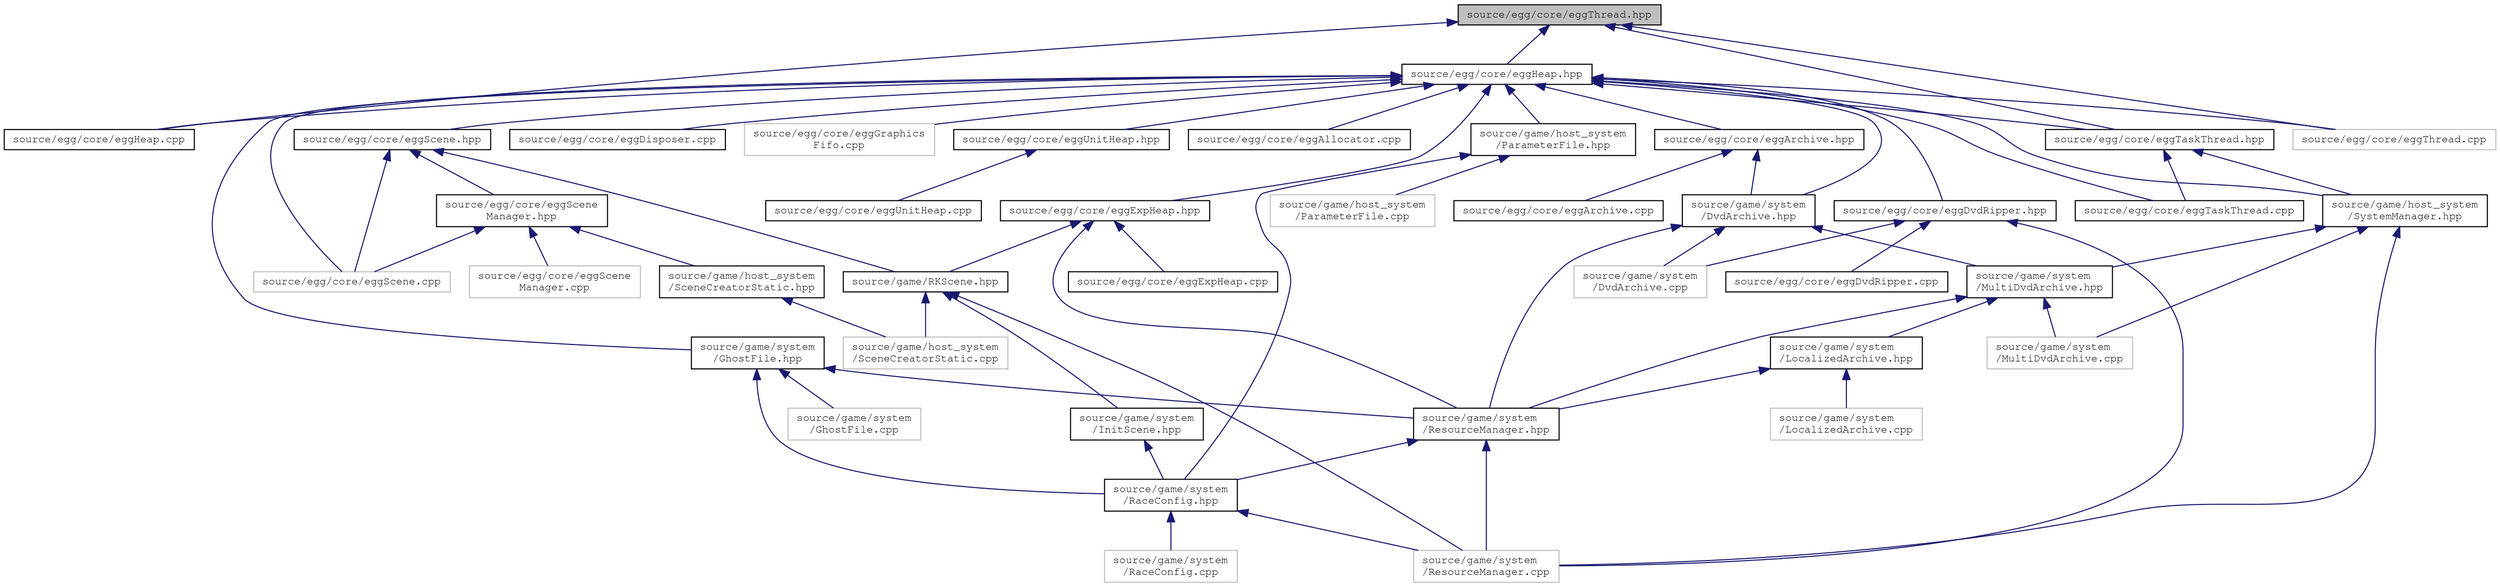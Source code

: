 digraph "source/egg/core/eggThread.hpp"
{
 // LATEX_PDF_SIZE
  edge [fontname="FreeMono",fontsize="10",labelfontname="FreeMono",labelfontsize="10"];
  node [fontname="FreeMono",fontsize="10",shape=record];
  Node1 [label="source/egg/core/eggThread.hpp",height=0.2,width=0.4,color="black", fillcolor="grey75", style="filled", fontcolor="black",tooltip="Thread class for extending."];
  Node1 -> Node2 [dir="back",color="midnightblue",fontsize="10",style="solid",fontname="FreeMono"];
  Node2 [label="source/egg/core/eggHeap.cpp",height=0.2,width=0.4,color="black", fillcolor="white", style="filled",URL="$egg_heap_8cpp.html",tooltip="Heap implementations."];
  Node1 -> Node3 [dir="back",color="midnightblue",fontsize="10",style="solid",fontname="FreeMono"];
  Node3 [label="source/egg/core/eggHeap.hpp",height=0.2,width=0.4,color="black", fillcolor="white", style="filled",URL="$egg_heap_8hpp.html",tooltip="Base Heap class."];
  Node3 -> Node4 [dir="back",color="midnightblue",fontsize="10",style="solid",fontname="FreeMono"];
  Node4 [label="source/egg/core/eggAllocator.cpp",height=0.2,width=0.4,color="black", fillcolor="white", style="filled",URL="$egg_allocator_8cpp.html",tooltip="Implementation for the allocator wrapper."];
  Node3 -> Node5 [dir="back",color="midnightblue",fontsize="10",style="solid",fontname="FreeMono"];
  Node5 [label="source/egg/core/eggArchive.hpp",height=0.2,width=0.4,color="black", fillcolor="white", style="filled",URL="$egg_archive_8hpp.html",tooltip="A read-only view of a \"dolphin archive\" .arc file."];
  Node5 -> Node6 [dir="back",color="midnightblue",fontsize="10",style="solid",fontname="FreeMono"];
  Node6 [label="source/egg/core/eggArchive.cpp",height=0.2,width=0.4,color="black", fillcolor="white", style="filled",URL="$egg_archive_8cpp.html",tooltip="TODO."];
  Node5 -> Node7 [dir="back",color="midnightblue",fontsize="10",style="solid",fontname="FreeMono"];
  Node7 [label="source/game/system\l/DvdArchive.hpp",height=0.2,width=0.4,color="black", fillcolor="white", style="filled",URL="$_dvd_archive_8hpp_source.html",tooltip=" "];
  Node7 -> Node8 [dir="back",color="midnightblue",fontsize="10",style="solid",fontname="FreeMono"];
  Node8 [label="source/game/system\l/DvdArchive.cpp",height=0.2,width=0.4,color="grey75", fillcolor="white", style="filled",tooltip=" "];
  Node7 -> Node9 [dir="back",color="midnightblue",fontsize="10",style="solid",fontname="FreeMono"];
  Node9 [label="source/game/system\l/MultiDvdArchive.hpp",height=0.2,width=0.4,color="black", fillcolor="white", style="filled",URL="$_multi_dvd_archive_8hpp_source.html",tooltip=" "];
  Node9 -> Node10 [dir="back",color="midnightblue",fontsize="10",style="solid",fontname="FreeMono"];
  Node10 [label="source/game/system\l/LocalizedArchive.hpp",height=0.2,width=0.4,color="black", fillcolor="white", style="filled",URL="$_localized_archive_8hpp_source.html",tooltip=" "];
  Node10 -> Node11 [dir="back",color="midnightblue",fontsize="10",style="solid",fontname="FreeMono"];
  Node11 [label="source/game/system\l/LocalizedArchive.cpp",height=0.2,width=0.4,color="grey75", fillcolor="white", style="filled",tooltip=" "];
  Node10 -> Node12 [dir="back",color="midnightblue",fontsize="10",style="solid",fontname="FreeMono"];
  Node12 [label="source/game/system\l/ResourceManager.hpp",height=0.2,width=0.4,color="black", fillcolor="white", style="filled",URL="$_resource_manager_8hpp_source.html",tooltip=" "];
  Node12 -> Node13 [dir="back",color="midnightblue",fontsize="10",style="solid",fontname="FreeMono"];
  Node13 [label="source/game/system\l/RaceConfig.hpp",height=0.2,width=0.4,color="black", fillcolor="white", style="filled",URL="$_race_config_8hpp_source.html",tooltip=" "];
  Node13 -> Node14 [dir="back",color="midnightblue",fontsize="10",style="solid",fontname="FreeMono"];
  Node14 [label="source/game/system\l/RaceConfig.cpp",height=0.2,width=0.4,color="grey75", fillcolor="white", style="filled",tooltip=" "];
  Node13 -> Node15 [dir="back",color="midnightblue",fontsize="10",style="solid",fontname="FreeMono"];
  Node15 [label="source/game/system\l/ResourceManager.cpp",height=0.2,width=0.4,color="grey75", fillcolor="white", style="filled",tooltip=" "];
  Node12 -> Node15 [dir="back",color="midnightblue",fontsize="10",style="solid",fontname="FreeMono"];
  Node9 -> Node16 [dir="back",color="midnightblue",fontsize="10",style="solid",fontname="FreeMono"];
  Node16 [label="source/game/system\l/MultiDvdArchive.cpp",height=0.2,width=0.4,color="grey75", fillcolor="white", style="filled",tooltip=" "];
  Node9 -> Node12 [dir="back",color="midnightblue",fontsize="10",style="solid",fontname="FreeMono"];
  Node7 -> Node12 [dir="back",color="midnightblue",fontsize="10",style="solid",fontname="FreeMono"];
  Node3 -> Node17 [dir="back",color="midnightblue",fontsize="10",style="solid",fontname="FreeMono"];
  Node17 [label="source/egg/core/eggDisposer.cpp",height=0.2,width=0.4,color="black", fillcolor="white", style="filled",URL="$egg_disposer_8cpp.html",tooltip="Disposer implementations."];
  Node3 -> Node18 [dir="back",color="midnightblue",fontsize="10",style="solid",fontname="FreeMono"];
  Node18 [label="source/egg/core/eggDvdRipper.hpp",height=0.2,width=0.4,color="black", fillcolor="white", style="filled",URL="$egg_dvd_ripper_8hpp.html",tooltip="Headers for the EGG DVD ripper."];
  Node18 -> Node19 [dir="back",color="midnightblue",fontsize="10",style="solid",fontname="FreeMono"];
  Node19 [label="source/egg/core/eggDvdRipper.cpp",height=0.2,width=0.4,color="black", fillcolor="white", style="filled",URL="$egg_dvd_ripper_8cpp.html",tooltip="Implementations for the EGG DVD ripper."];
  Node18 -> Node8 [dir="back",color="midnightblue",fontsize="10",style="solid",fontname="FreeMono"];
  Node18 -> Node15 [dir="back",color="midnightblue",fontsize="10",style="solid",fontname="FreeMono"];
  Node3 -> Node20 [dir="back",color="midnightblue",fontsize="10",style="solid",fontname="FreeMono"];
  Node20 [label="source/egg/core/eggExpHeap.hpp",height=0.2,width=0.4,color="black", fillcolor="white", style="filled",URL="$egg_exp_heap_8hpp.html",tooltip="EGG wraper for expanded heaps header."];
  Node20 -> Node21 [dir="back",color="midnightblue",fontsize="10",style="solid",fontname="FreeMono"];
  Node21 [label="source/egg/core/eggExpHeap.cpp",height=0.2,width=0.4,color="black", fillcolor="white", style="filled",URL="$egg_exp_heap_8cpp.html",tooltip="EGG wraper for expanded heaps implementation."];
  Node20 -> Node22 [dir="back",color="midnightblue",fontsize="10",style="solid",fontname="FreeMono"];
  Node22 [label="source/game/RKScene.hpp",height=0.2,width=0.4,color="black", fillcolor="white", style="filled",URL="$_r_k_scene_8hpp_source.html",tooltip=" "];
  Node22 -> Node23 [dir="back",color="midnightblue",fontsize="10",style="solid",fontname="FreeMono"];
  Node23 [label="source/game/host_system\l/SceneCreatorStatic.cpp",height=0.2,width=0.4,color="grey75", fillcolor="white", style="filled",tooltip=" "];
  Node22 -> Node24 [dir="back",color="midnightblue",fontsize="10",style="solid",fontname="FreeMono"];
  Node24 [label="source/game/system\l/InitScene.hpp",height=0.2,width=0.4,color="black", fillcolor="white", style="filled",URL="$_init_scene_8hpp_source.html",tooltip=" "];
  Node24 -> Node13 [dir="back",color="midnightblue",fontsize="10",style="solid",fontname="FreeMono"];
  Node22 -> Node15 [dir="back",color="midnightblue",fontsize="10",style="solid",fontname="FreeMono"];
  Node20 -> Node12 [dir="back",color="midnightblue",fontsize="10",style="solid",fontname="FreeMono"];
  Node3 -> Node25 [dir="back",color="midnightblue",fontsize="10",style="solid",fontname="FreeMono"];
  Node25 [label="source/egg/core/eggGraphics\lFifo.cpp",height=0.2,width=0.4,color="grey75", fillcolor="white", style="filled",tooltip=" "];
  Node3 -> Node2 [dir="back",color="midnightblue",fontsize="10",style="solid",fontname="FreeMono"];
  Node3 -> Node26 [dir="back",color="midnightblue",fontsize="10",style="solid",fontname="FreeMono"];
  Node26 [label="source/egg/core/eggScene.cpp",height=0.2,width=0.4,color="grey75", fillcolor="white", style="filled",tooltip=" "];
  Node3 -> Node27 [dir="back",color="midnightblue",fontsize="10",style="solid",fontname="FreeMono"];
  Node27 [label="source/egg/core/eggScene.hpp",height=0.2,width=0.4,color="black", fillcolor="white", style="filled",URL="$egg_scene_8hpp.html",tooltip="TODO."];
  Node27 -> Node26 [dir="back",color="midnightblue",fontsize="10",style="solid",fontname="FreeMono"];
  Node27 -> Node28 [dir="back",color="midnightblue",fontsize="10",style="solid",fontname="FreeMono"];
  Node28 [label="source/egg/core/eggScene\lManager.hpp",height=0.2,width=0.4,color="black", fillcolor="white", style="filled",URL="$egg_scene_manager_8hpp_source.html",tooltip=" "];
  Node28 -> Node26 [dir="back",color="midnightblue",fontsize="10",style="solid",fontname="FreeMono"];
  Node28 -> Node29 [dir="back",color="midnightblue",fontsize="10",style="solid",fontname="FreeMono"];
  Node29 [label="source/egg/core/eggScene\lManager.cpp",height=0.2,width=0.4,color="grey75", fillcolor="white", style="filled",tooltip=" "];
  Node28 -> Node30 [dir="back",color="midnightblue",fontsize="10",style="solid",fontname="FreeMono"];
  Node30 [label="source/game/host_system\l/SceneCreatorStatic.hpp",height=0.2,width=0.4,color="black", fillcolor="white", style="filled",URL="$_scene_creator_static_8hpp.html",tooltip="Static scene creator starts the boostrap scene."];
  Node30 -> Node23 [dir="back",color="midnightblue",fontsize="10",style="solid",fontname="FreeMono"];
  Node27 -> Node22 [dir="back",color="midnightblue",fontsize="10",style="solid",fontname="FreeMono"];
  Node3 -> Node31 [dir="back",color="midnightblue",fontsize="10",style="solid",fontname="FreeMono"];
  Node31 [label="source/egg/core/eggTaskThread.cpp",height=0.2,width=0.4,color="black", fillcolor="white", style="filled",URL="$egg_task_thread_8cpp.html",tooltip="TODO."];
  Node3 -> Node32 [dir="back",color="midnightblue",fontsize="10",style="solid",fontname="FreeMono"];
  Node32 [label="source/egg/core/eggTaskThread.hpp",height=0.2,width=0.4,color="black", fillcolor="white", style="filled",URL="$egg_task_thread_8hpp.html",tooltip="TODO."];
  Node32 -> Node31 [dir="back",color="midnightblue",fontsize="10",style="solid",fontname="FreeMono"];
  Node32 -> Node33 [dir="back",color="midnightblue",fontsize="10",style="solid",fontname="FreeMono"];
  Node33 [label="source/game/host_system\l/SystemManager.hpp",height=0.2,width=0.4,color="black", fillcolor="white", style="filled",URL="$_system_manager_8hpp.html",tooltip="System Manager."];
  Node33 -> Node16 [dir="back",color="midnightblue",fontsize="10",style="solid",fontname="FreeMono"];
  Node33 -> Node9 [dir="back",color="midnightblue",fontsize="10",style="solid",fontname="FreeMono"];
  Node33 -> Node15 [dir="back",color="midnightblue",fontsize="10",style="solid",fontname="FreeMono"];
  Node3 -> Node34 [dir="back",color="midnightblue",fontsize="10",style="solid",fontname="FreeMono"];
  Node34 [label="source/egg/core/eggThread.cpp",height=0.2,width=0.4,color="grey75", fillcolor="white", style="filled",tooltip=" "];
  Node3 -> Node35 [dir="back",color="midnightblue",fontsize="10",style="solid",fontname="FreeMono"];
  Node35 [label="source/egg/core/eggUnitHeap.hpp",height=0.2,width=0.4,color="black", fillcolor="white", style="filled",URL="$egg_unit_heap_8hpp.html",tooltip="EGG wraper for unit heaps (each element uniform size)."];
  Node35 -> Node36 [dir="back",color="midnightblue",fontsize="10",style="solid",fontname="FreeMono"];
  Node36 [label="source/egg/core/eggUnitHeap.cpp",height=0.2,width=0.4,color="black", fillcolor="white", style="filled",URL="$egg_unit_heap_8cpp.html",tooltip="EGG wraper for unit heaps (each element uniform size)."];
  Node3 -> Node37 [dir="back",color="midnightblue",fontsize="10",style="solid",fontname="FreeMono"];
  Node37 [label="source/game/host_system\l/ParameterFile.hpp",height=0.2,width=0.4,color="black", fillcolor="white", style="filled",URL="$_parameter_file_8hpp.html",tooltip="Contains reading code for an unused 'Parameter' file."];
  Node37 -> Node38 [dir="back",color="midnightblue",fontsize="10",style="solid",fontname="FreeMono"];
  Node38 [label="source/game/host_system\l/ParameterFile.cpp",height=0.2,width=0.4,color="grey75", fillcolor="white", style="filled",tooltip=" "];
  Node37 -> Node13 [dir="back",color="midnightblue",fontsize="10",style="solid",fontname="FreeMono"];
  Node3 -> Node33 [dir="back",color="midnightblue",fontsize="10",style="solid",fontname="FreeMono"];
  Node3 -> Node7 [dir="back",color="midnightblue",fontsize="10",style="solid",fontname="FreeMono"];
  Node3 -> Node39 [dir="back",color="midnightblue",fontsize="10",style="solid",fontname="FreeMono"];
  Node39 [label="source/game/system\l/GhostFile.hpp",height=0.2,width=0.4,color="black", fillcolor="white", style="filled",URL="$_ghost_file_8hpp_source.html",tooltip=" "];
  Node39 -> Node40 [dir="back",color="midnightblue",fontsize="10",style="solid",fontname="FreeMono"];
  Node40 [label="source/game/system\l/GhostFile.cpp",height=0.2,width=0.4,color="grey75", fillcolor="white", style="filled",tooltip=" "];
  Node39 -> Node13 [dir="back",color="midnightblue",fontsize="10",style="solid",fontname="FreeMono"];
  Node39 -> Node12 [dir="back",color="midnightblue",fontsize="10",style="solid",fontname="FreeMono"];
  Node1 -> Node32 [dir="back",color="midnightblue",fontsize="10",style="solid",fontname="FreeMono"];
  Node1 -> Node34 [dir="back",color="midnightblue",fontsize="10",style="solid",fontname="FreeMono"];
}

